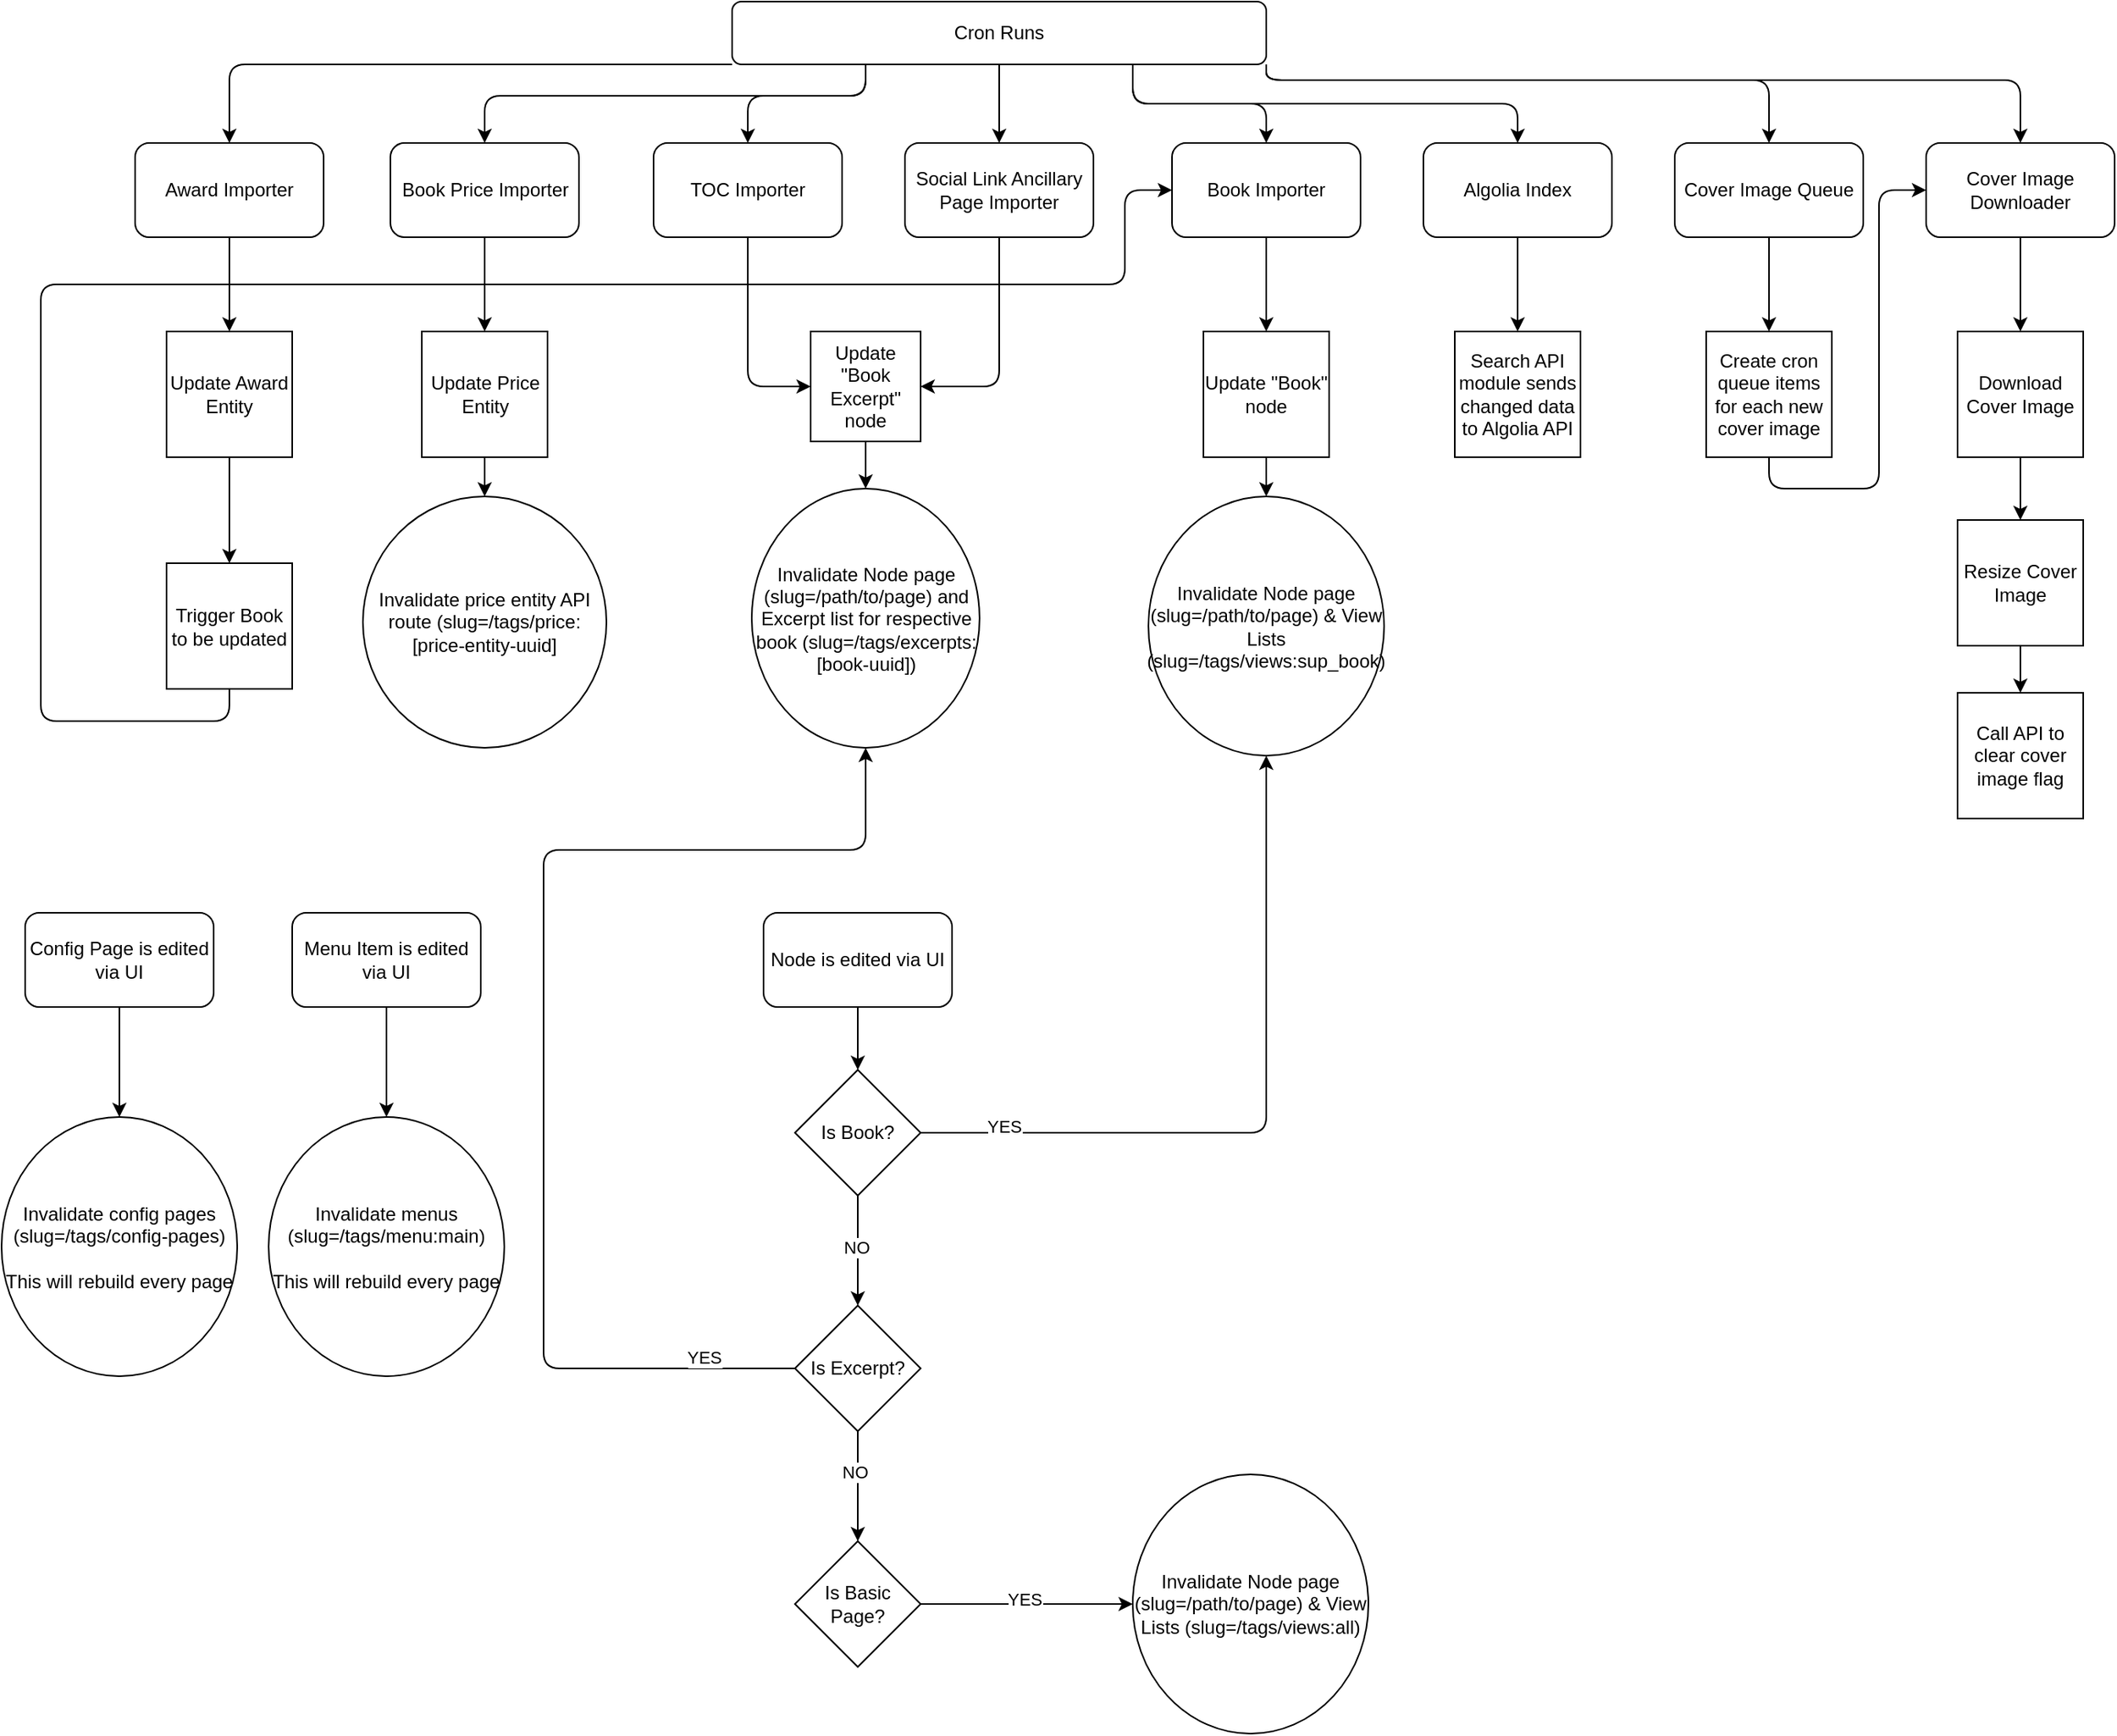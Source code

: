 <mxfile version="25.0.1">
  <diagram id="C5RBs43oDa-KdzZeNtuy" name="Page-1">
    <mxGraphModel dx="2283" dy="1088" grid="1" gridSize="10" guides="1" tooltips="1" connect="1" arrows="1" fold="1" page="1" pageScale="1" pageWidth="827" pageHeight="1169" math="0" shadow="0">
      <root>
        <mxCell id="WIyWlLk6GJQsqaUBKTNV-0" />
        <mxCell id="WIyWlLk6GJQsqaUBKTNV-1" parent="WIyWlLk6GJQsqaUBKTNV-0" />
        <mxCell id="gXQ1bGzr18bKDSAEKjB8-29" style="edgeStyle=orthogonalEdgeStyle;rounded=1;orthogonalLoop=1;jettySize=auto;html=1;exitX=0;exitY=1;exitDx=0;exitDy=0;entryX=0.5;entryY=0;entryDx=0;entryDy=0;curved=0;" parent="WIyWlLk6GJQsqaUBKTNV-1" source="WIyWlLk6GJQsqaUBKTNV-3" target="gXQ1bGzr18bKDSAEKjB8-5" edge="1">
          <mxGeometry relative="1" as="geometry">
            <Array as="points">
              <mxPoint x="-70" y="40" />
            </Array>
          </mxGeometry>
        </mxCell>
        <mxCell id="gXQ1bGzr18bKDSAEKjB8-31" style="edgeStyle=orthogonalEdgeStyle;rounded=1;orthogonalLoop=1;jettySize=auto;html=1;exitX=0.25;exitY=1;exitDx=0;exitDy=0;entryX=0.5;entryY=0;entryDx=0;entryDy=0;curved=0;" parent="WIyWlLk6GJQsqaUBKTNV-1" source="WIyWlLk6GJQsqaUBKTNV-3" target="gXQ1bGzr18bKDSAEKjB8-4" edge="1">
          <mxGeometry relative="1" as="geometry">
            <Array as="points">
              <mxPoint x="335" y="60" />
              <mxPoint x="260" y="60" />
            </Array>
          </mxGeometry>
        </mxCell>
        <mxCell id="cssAWddXi6w2pjBZ18Qd-15" style="edgeStyle=orthogonalEdgeStyle;rounded=1;orthogonalLoop=1;jettySize=auto;html=1;exitX=0.25;exitY=1;exitDx=0;exitDy=0;entryX=0.5;entryY=0;entryDx=0;entryDy=0;curved=0;" edge="1" parent="WIyWlLk6GJQsqaUBKTNV-1" source="WIyWlLk6GJQsqaUBKTNV-3" target="gXQ1bGzr18bKDSAEKjB8-3">
          <mxGeometry relative="1" as="geometry">
            <Array as="points">
              <mxPoint x="335" y="60" />
              <mxPoint x="93" y="60" />
            </Array>
          </mxGeometry>
        </mxCell>
        <mxCell id="cssAWddXi6w2pjBZ18Qd-16" style="edgeStyle=orthogonalEdgeStyle;rounded=0;orthogonalLoop=1;jettySize=auto;html=1;exitX=0.5;exitY=1;exitDx=0;exitDy=0;entryX=0.5;entryY=0;entryDx=0;entryDy=0;" edge="1" parent="WIyWlLk6GJQsqaUBKTNV-1" source="WIyWlLk6GJQsqaUBKTNV-3" target="gXQ1bGzr18bKDSAEKjB8-0">
          <mxGeometry relative="1" as="geometry" />
        </mxCell>
        <mxCell id="cssAWddXi6w2pjBZ18Qd-17" style="edgeStyle=orthogonalEdgeStyle;rounded=1;orthogonalLoop=1;jettySize=auto;html=1;exitX=0.75;exitY=1;exitDx=0;exitDy=0;entryX=0.5;entryY=0;entryDx=0;entryDy=0;strokeColor=default;curved=0;" edge="1" parent="WIyWlLk6GJQsqaUBKTNV-1" source="WIyWlLk6GJQsqaUBKTNV-3" target="gXQ1bGzr18bKDSAEKjB8-1">
          <mxGeometry relative="1" as="geometry" />
        </mxCell>
        <mxCell id="cssAWddXi6w2pjBZ18Qd-18" style="edgeStyle=orthogonalEdgeStyle;rounded=1;orthogonalLoop=1;jettySize=auto;html=1;exitX=0.75;exitY=1;exitDx=0;exitDy=0;entryX=0.5;entryY=0;entryDx=0;entryDy=0;curved=0;" edge="1" parent="WIyWlLk6GJQsqaUBKTNV-1" source="WIyWlLk6GJQsqaUBKTNV-3" target="gXQ1bGzr18bKDSAEKjB8-2">
          <mxGeometry relative="1" as="geometry" />
        </mxCell>
        <mxCell id="cssAWddXi6w2pjBZ18Qd-19" style="edgeStyle=orthogonalEdgeStyle;rounded=1;orthogonalLoop=1;jettySize=auto;html=1;exitX=1;exitY=1;exitDx=0;exitDy=0;entryX=0.5;entryY=0;entryDx=0;entryDy=0;curved=0;" edge="1" parent="WIyWlLk6GJQsqaUBKTNV-1" source="WIyWlLk6GJQsqaUBKTNV-3" target="cssAWddXi6w2pjBZ18Qd-0">
          <mxGeometry relative="1" as="geometry">
            <Array as="points">
              <mxPoint x="590" y="50" />
              <mxPoint x="910" y="50" />
            </Array>
          </mxGeometry>
        </mxCell>
        <mxCell id="cssAWddXi6w2pjBZ18Qd-20" style="edgeStyle=orthogonalEdgeStyle;rounded=1;orthogonalLoop=1;jettySize=auto;html=1;exitX=1;exitY=1;exitDx=0;exitDy=0;entryX=0.5;entryY=0;entryDx=0;entryDy=0;curved=0;" edge="1" parent="WIyWlLk6GJQsqaUBKTNV-1" source="WIyWlLk6GJQsqaUBKTNV-3" target="cssAWddXi6w2pjBZ18Qd-3">
          <mxGeometry relative="1" as="geometry">
            <Array as="points">
              <mxPoint x="590" y="50" />
              <mxPoint x="1070" y="50" />
            </Array>
          </mxGeometry>
        </mxCell>
        <mxCell id="WIyWlLk6GJQsqaUBKTNV-3" value="Cron Runs" style="rounded=1;whiteSpace=wrap;html=1;fontSize=12;glass=0;strokeWidth=1;shadow=0;" parent="WIyWlLk6GJQsqaUBKTNV-1" vertex="1">
          <mxGeometry x="250" width="340" height="40" as="geometry" />
        </mxCell>
        <mxCell id="3H67fLxBT_Na-QWWJiMG-2" style="edgeStyle=orthogonalEdgeStyle;rounded=1;orthogonalLoop=1;jettySize=auto;html=1;exitX=0.5;exitY=1;exitDx=0;exitDy=0;entryX=1;entryY=0.5;entryDx=0;entryDy=0;curved=0;" parent="WIyWlLk6GJQsqaUBKTNV-1" source="gXQ1bGzr18bKDSAEKjB8-0" target="gXQ1bGzr18bKDSAEKjB8-15" edge="1">
          <mxGeometry relative="1" as="geometry" />
        </mxCell>
        <mxCell id="gXQ1bGzr18bKDSAEKjB8-0" value="Social Link Ancillary Page Importer" style="rounded=1;whiteSpace=wrap;html=1;" parent="WIyWlLk6GJQsqaUBKTNV-1" vertex="1">
          <mxGeometry x="360" y="90" width="120" height="60" as="geometry" />
        </mxCell>
        <mxCell id="gXQ1bGzr18bKDSAEKjB8-40" style="edgeStyle=orthogonalEdgeStyle;rounded=0;orthogonalLoop=1;jettySize=auto;html=1;exitX=0.5;exitY=1;exitDx=0;exitDy=0;entryX=0.5;entryY=0;entryDx=0;entryDy=0;" parent="WIyWlLk6GJQsqaUBKTNV-1" source="gXQ1bGzr18bKDSAEKjB8-1" target="gXQ1bGzr18bKDSAEKjB8-16" edge="1">
          <mxGeometry relative="1" as="geometry" />
        </mxCell>
        <mxCell id="gXQ1bGzr18bKDSAEKjB8-1" value="Book Importer" style="rounded=1;whiteSpace=wrap;html=1;" parent="WIyWlLk6GJQsqaUBKTNV-1" vertex="1">
          <mxGeometry x="530" y="90" width="120" height="60" as="geometry" />
        </mxCell>
        <mxCell id="gXQ1bGzr18bKDSAEKjB8-41" style="edgeStyle=orthogonalEdgeStyle;rounded=0;orthogonalLoop=1;jettySize=auto;html=1;exitX=0.5;exitY=1;exitDx=0;exitDy=0;entryX=0.5;entryY=0;entryDx=0;entryDy=0;" parent="WIyWlLk6GJQsqaUBKTNV-1" source="gXQ1bGzr18bKDSAEKjB8-2" target="gXQ1bGzr18bKDSAEKjB8-24" edge="1">
          <mxGeometry relative="1" as="geometry" />
        </mxCell>
        <mxCell id="gXQ1bGzr18bKDSAEKjB8-2" value="Algolia Index" style="rounded=1;whiteSpace=wrap;html=1;" parent="WIyWlLk6GJQsqaUBKTNV-1" vertex="1">
          <mxGeometry x="690" y="90" width="120" height="60" as="geometry" />
        </mxCell>
        <mxCell id="gXQ1bGzr18bKDSAEKjB8-38" style="edgeStyle=orthogonalEdgeStyle;rounded=1;orthogonalLoop=1;jettySize=auto;html=1;exitX=0.5;exitY=1;exitDx=0;exitDy=0;entryX=0.5;entryY=0;entryDx=0;entryDy=0;curved=0;" parent="WIyWlLk6GJQsqaUBKTNV-1" source="gXQ1bGzr18bKDSAEKjB8-3" target="gXQ1bGzr18bKDSAEKjB8-17" edge="1">
          <mxGeometry relative="1" as="geometry" />
        </mxCell>
        <mxCell id="gXQ1bGzr18bKDSAEKjB8-3" value="Book Price Importer" style="rounded=1;whiteSpace=wrap;html=1;" parent="WIyWlLk6GJQsqaUBKTNV-1" vertex="1">
          <mxGeometry x="32.5" y="90" width="120" height="60" as="geometry" />
        </mxCell>
        <mxCell id="3H67fLxBT_Na-QWWJiMG-1" style="edgeStyle=orthogonalEdgeStyle;rounded=1;orthogonalLoop=1;jettySize=auto;html=1;exitX=0.5;exitY=1;exitDx=0;exitDy=0;entryX=0;entryY=0.5;entryDx=0;entryDy=0;curved=0;" parent="WIyWlLk6GJQsqaUBKTNV-1" source="gXQ1bGzr18bKDSAEKjB8-4" target="gXQ1bGzr18bKDSAEKjB8-15" edge="1">
          <mxGeometry relative="1" as="geometry" />
        </mxCell>
        <mxCell id="gXQ1bGzr18bKDSAEKjB8-4" value="TOC Importer" style="rounded=1;whiteSpace=wrap;html=1;" parent="WIyWlLk6GJQsqaUBKTNV-1" vertex="1">
          <mxGeometry x="200" y="90" width="120" height="60" as="geometry" />
        </mxCell>
        <mxCell id="gXQ1bGzr18bKDSAEKjB8-36" style="edgeStyle=orthogonalEdgeStyle;rounded=0;orthogonalLoop=1;jettySize=auto;html=1;exitX=0.5;exitY=1;exitDx=0;exitDy=0;entryX=0.5;entryY=0;entryDx=0;entryDy=0;" parent="WIyWlLk6GJQsqaUBKTNV-1" source="gXQ1bGzr18bKDSAEKjB8-5" target="gXQ1bGzr18bKDSAEKjB8-12" edge="1">
          <mxGeometry relative="1" as="geometry" />
        </mxCell>
        <mxCell id="gXQ1bGzr18bKDSAEKjB8-5" value="Award Importer" style="rounded=1;whiteSpace=wrap;html=1;" parent="WIyWlLk6GJQsqaUBKTNV-1" vertex="1">
          <mxGeometry x="-130" y="90" width="120" height="60" as="geometry" />
        </mxCell>
        <mxCell id="gXQ1bGzr18bKDSAEKjB8-42" style="edgeStyle=orthogonalEdgeStyle;rounded=0;orthogonalLoop=1;jettySize=auto;html=1;entryX=0.5;entryY=0;entryDx=0;entryDy=0;" parent="WIyWlLk6GJQsqaUBKTNV-1" source="gXQ1bGzr18bKDSAEKjB8-12" target="gXQ1bGzr18bKDSAEKjB8-13" edge="1">
          <mxGeometry relative="1" as="geometry" />
        </mxCell>
        <mxCell id="gXQ1bGzr18bKDSAEKjB8-12" value="Update Award Entity" style="whiteSpace=wrap;html=1;aspect=fixed;" parent="WIyWlLk6GJQsqaUBKTNV-1" vertex="1">
          <mxGeometry x="-110" y="210" width="80" height="80" as="geometry" />
        </mxCell>
        <mxCell id="3H67fLxBT_Na-QWWJiMG-4" style="edgeStyle=orthogonalEdgeStyle;rounded=1;orthogonalLoop=1;jettySize=auto;html=1;exitX=0.5;exitY=1;exitDx=0;exitDy=0;entryX=0;entryY=0.5;entryDx=0;entryDy=0;curved=0;" parent="WIyWlLk6GJQsqaUBKTNV-1" source="gXQ1bGzr18bKDSAEKjB8-13" target="gXQ1bGzr18bKDSAEKjB8-1" edge="1">
          <mxGeometry relative="1" as="geometry">
            <Array as="points">
              <mxPoint x="-70" y="458" />
              <mxPoint x="-190" y="458" />
              <mxPoint x="-190" y="180" />
              <mxPoint x="500" y="180" />
              <mxPoint x="500" y="120" />
            </Array>
          </mxGeometry>
        </mxCell>
        <mxCell id="gXQ1bGzr18bKDSAEKjB8-13" value="Trigger Book to be updated" style="whiteSpace=wrap;html=1;aspect=fixed;" parent="WIyWlLk6GJQsqaUBKTNV-1" vertex="1">
          <mxGeometry x="-110" y="357.5" width="80" height="80" as="geometry" />
        </mxCell>
        <mxCell id="3H67fLxBT_Na-QWWJiMG-3" style="edgeStyle=orthogonalEdgeStyle;rounded=0;orthogonalLoop=1;jettySize=auto;html=1;exitX=0.5;exitY=1;exitDx=0;exitDy=0;entryX=0.5;entryY=0;entryDx=0;entryDy=0;" parent="WIyWlLk6GJQsqaUBKTNV-1" source="gXQ1bGzr18bKDSAEKjB8-15" target="gXQ1bGzr18bKDSAEKjB8-23" edge="1">
          <mxGeometry relative="1" as="geometry" />
        </mxCell>
        <mxCell id="gXQ1bGzr18bKDSAEKjB8-15" value="Update &quot;Book Excerpt&quot; node" style="whiteSpace=wrap;html=1;aspect=fixed;" parent="WIyWlLk6GJQsqaUBKTNV-1" vertex="1">
          <mxGeometry x="300" y="210" width="70" height="70" as="geometry" />
        </mxCell>
        <mxCell id="gXQ1bGzr18bKDSAEKjB8-46" style="edgeStyle=orthogonalEdgeStyle;rounded=0;orthogonalLoop=1;jettySize=auto;html=1;exitX=0.5;exitY=1;exitDx=0;exitDy=0;entryX=0.5;entryY=0;entryDx=0;entryDy=0;" parent="WIyWlLk6GJQsqaUBKTNV-1" source="gXQ1bGzr18bKDSAEKjB8-16" target="gXQ1bGzr18bKDSAEKjB8-21" edge="1">
          <mxGeometry relative="1" as="geometry" />
        </mxCell>
        <mxCell id="gXQ1bGzr18bKDSAEKjB8-16" value="Update &quot;Book&quot; node" style="whiteSpace=wrap;html=1;aspect=fixed;" parent="WIyWlLk6GJQsqaUBKTNV-1" vertex="1">
          <mxGeometry x="550" y="210" width="80" height="80" as="geometry" />
        </mxCell>
        <mxCell id="gXQ1bGzr18bKDSAEKjB8-44" style="edgeStyle=orthogonalEdgeStyle;rounded=0;orthogonalLoop=1;jettySize=auto;html=1;exitX=0.5;exitY=1;exitDx=0;exitDy=0;entryX=0.5;entryY=0;entryDx=0;entryDy=0;" parent="WIyWlLk6GJQsqaUBKTNV-1" source="gXQ1bGzr18bKDSAEKjB8-17" target="gXQ1bGzr18bKDSAEKjB8-19" edge="1">
          <mxGeometry relative="1" as="geometry" />
        </mxCell>
        <mxCell id="gXQ1bGzr18bKDSAEKjB8-17" value="Update Price Entity" style="whiteSpace=wrap;html=1;aspect=fixed;" parent="WIyWlLk6GJQsqaUBKTNV-1" vertex="1">
          <mxGeometry x="52.5" y="210" width="80" height="80" as="geometry" />
        </mxCell>
        <mxCell id="gXQ1bGzr18bKDSAEKjB8-19" value="&lt;div&gt;Invalidate price entity API route (slug=/tags/price:[price-entity-uuid]&lt;br&gt;&lt;/div&gt;" style="ellipse;whiteSpace=wrap;html=1;" parent="WIyWlLk6GJQsqaUBKTNV-1" vertex="1">
          <mxGeometry x="15" y="315" width="155" height="160" as="geometry" />
        </mxCell>
        <mxCell id="gXQ1bGzr18bKDSAEKjB8-21" value="&lt;div&gt;Invalidate Node page (slug=/path/to/page) &amp;amp; View Lists (slug=/tags/views:sup_book)&lt;/div&gt;" style="ellipse;whiteSpace=wrap;html=1;" parent="WIyWlLk6GJQsqaUBKTNV-1" vertex="1">
          <mxGeometry x="515" y="315" width="150" height="165" as="geometry" />
        </mxCell>
        <mxCell id="gXQ1bGzr18bKDSAEKjB8-23" value="Invalidate Node page (slug=/path/to/page) and Excerpt list for respective book (slug=/tags/excerpts:[book-uuid])" style="ellipse;whiteSpace=wrap;html=1;" parent="WIyWlLk6GJQsqaUBKTNV-1" vertex="1">
          <mxGeometry x="262.5" y="310" width="145" height="165" as="geometry" />
        </mxCell>
        <mxCell id="gXQ1bGzr18bKDSAEKjB8-24" value="&lt;div&gt;Search API module sends changed data to Algolia API&lt;/div&gt;" style="whiteSpace=wrap;html=1;aspect=fixed;" parent="WIyWlLk6GJQsqaUBKTNV-1" vertex="1">
          <mxGeometry x="710" y="210" width="80" height="80" as="geometry" />
        </mxCell>
        <mxCell id="gXQ1bGzr18bKDSAEKjB8-50" style="edgeStyle=orthogonalEdgeStyle;rounded=0;orthogonalLoop=1;jettySize=auto;html=1;exitX=0.5;exitY=1;exitDx=0;exitDy=0;entryX=0.5;entryY=0;entryDx=0;entryDy=0;" parent="WIyWlLk6GJQsqaUBKTNV-1" source="gXQ1bGzr18bKDSAEKjB8-48" edge="1">
          <mxGeometry relative="1" as="geometry">
            <mxPoint x="330" y="680" as="targetPoint" />
          </mxGeometry>
        </mxCell>
        <mxCell id="gXQ1bGzr18bKDSAEKjB8-48" value="Node is edited via UI" style="rounded=1;whiteSpace=wrap;html=1;" parent="WIyWlLk6GJQsqaUBKTNV-1" vertex="1">
          <mxGeometry x="270" y="580" width="120" height="60" as="geometry" />
        </mxCell>
        <mxCell id="gXQ1bGzr18bKDSAEKjB8-58" style="edgeStyle=orthogonalEdgeStyle;rounded=0;orthogonalLoop=1;jettySize=auto;html=1;exitX=0.5;exitY=1;exitDx=0;exitDy=0;entryX=0.5;entryY=0;entryDx=0;entryDy=0;" parent="WIyWlLk6GJQsqaUBKTNV-1" source="gXQ1bGzr18bKDSAEKjB8-51" target="gXQ1bGzr18bKDSAEKjB8-52" edge="1">
          <mxGeometry relative="1" as="geometry" />
        </mxCell>
        <mxCell id="gXQ1bGzr18bKDSAEKjB8-59" value="&lt;div&gt;NO&lt;/div&gt;" style="edgeLabel;html=1;align=center;verticalAlign=middle;resizable=0;points=[];" parent="gXQ1bGzr18bKDSAEKjB8-58" vertex="1" connectable="0">
          <mxGeometry x="-0.067" y="-1" relative="1" as="geometry">
            <mxPoint as="offset" />
          </mxGeometry>
        </mxCell>
        <mxCell id="gXQ1bGzr18bKDSAEKjB8-61" style="edgeStyle=orthogonalEdgeStyle;rounded=1;orthogonalLoop=1;jettySize=auto;html=1;exitX=1;exitY=0.5;exitDx=0;exitDy=0;entryX=0.5;entryY=1;entryDx=0;entryDy=0;curved=0;" parent="WIyWlLk6GJQsqaUBKTNV-1" source="gXQ1bGzr18bKDSAEKjB8-51" target="gXQ1bGzr18bKDSAEKjB8-21" edge="1">
          <mxGeometry relative="1" as="geometry" />
        </mxCell>
        <mxCell id="gXQ1bGzr18bKDSAEKjB8-62" value="&lt;div&gt;YES&lt;/div&gt;" style="edgeLabel;html=1;align=center;verticalAlign=middle;resizable=0;points=[];" parent="gXQ1bGzr18bKDSAEKjB8-61" vertex="1" connectable="0">
          <mxGeometry x="-0.771" y="4" relative="1" as="geometry">
            <mxPoint as="offset" />
          </mxGeometry>
        </mxCell>
        <mxCell id="gXQ1bGzr18bKDSAEKjB8-51" value="Is Book?" style="rhombus;whiteSpace=wrap;html=1;" parent="WIyWlLk6GJQsqaUBKTNV-1" vertex="1">
          <mxGeometry x="290" y="680" width="80" height="80" as="geometry" />
        </mxCell>
        <mxCell id="gXQ1bGzr18bKDSAEKjB8-54" style="edgeStyle=orthogonalEdgeStyle;rounded=1;orthogonalLoop=1;jettySize=auto;html=1;exitX=0;exitY=0.5;exitDx=0;exitDy=0;entryX=0.5;entryY=1;entryDx=0;entryDy=0;curved=0;" parent="WIyWlLk6GJQsqaUBKTNV-1" source="gXQ1bGzr18bKDSAEKjB8-52" target="gXQ1bGzr18bKDSAEKjB8-23" edge="1">
          <mxGeometry relative="1" as="geometry">
            <Array as="points">
              <mxPoint x="130" y="870" />
              <mxPoint x="130" y="540" />
              <mxPoint x="335" y="540" />
            </Array>
          </mxGeometry>
        </mxCell>
        <mxCell id="gXQ1bGzr18bKDSAEKjB8-55" value="&lt;div&gt;YES&lt;/div&gt;" style="edgeLabel;html=1;align=center;verticalAlign=middle;resizable=0;points=[];" parent="gXQ1bGzr18bKDSAEKjB8-54" vertex="1" connectable="0">
          <mxGeometry x="-0.848" y="-7" relative="1" as="geometry">
            <mxPoint as="offset" />
          </mxGeometry>
        </mxCell>
        <mxCell id="gXQ1bGzr18bKDSAEKjB8-56" style="edgeStyle=orthogonalEdgeStyle;rounded=0;orthogonalLoop=1;jettySize=auto;html=1;exitX=0.5;exitY=1;exitDx=0;exitDy=0;entryX=0.5;entryY=0;entryDx=0;entryDy=0;" parent="WIyWlLk6GJQsqaUBKTNV-1" source="gXQ1bGzr18bKDSAEKjB8-52" target="gXQ1bGzr18bKDSAEKjB8-53" edge="1">
          <mxGeometry relative="1" as="geometry" />
        </mxCell>
        <mxCell id="gXQ1bGzr18bKDSAEKjB8-57" value="NO" style="edgeLabel;html=1;align=center;verticalAlign=middle;resizable=0;points=[];" parent="gXQ1bGzr18bKDSAEKjB8-56" vertex="1" connectable="0">
          <mxGeometry x="-0.265" y="-2" relative="1" as="geometry">
            <mxPoint as="offset" />
          </mxGeometry>
        </mxCell>
        <mxCell id="gXQ1bGzr18bKDSAEKjB8-52" value="Is Excerpt?" style="rhombus;whiteSpace=wrap;html=1;" parent="WIyWlLk6GJQsqaUBKTNV-1" vertex="1">
          <mxGeometry x="290" y="830" width="80" height="80" as="geometry" />
        </mxCell>
        <mxCell id="gXQ1bGzr18bKDSAEKjB8-65" style="edgeStyle=orthogonalEdgeStyle;rounded=0;orthogonalLoop=1;jettySize=auto;html=1;exitX=1;exitY=0.5;exitDx=0;exitDy=0;entryX=0;entryY=0.5;entryDx=0;entryDy=0;" parent="WIyWlLk6GJQsqaUBKTNV-1" source="gXQ1bGzr18bKDSAEKjB8-53" target="gXQ1bGzr18bKDSAEKjB8-64" edge="1">
          <mxGeometry relative="1" as="geometry" />
        </mxCell>
        <mxCell id="gXQ1bGzr18bKDSAEKjB8-66" value="YES" style="edgeLabel;html=1;align=center;verticalAlign=middle;resizable=0;points=[];" parent="gXQ1bGzr18bKDSAEKjB8-65" vertex="1" connectable="0">
          <mxGeometry x="-0.022" y="3" relative="1" as="geometry">
            <mxPoint as="offset" />
          </mxGeometry>
        </mxCell>
        <mxCell id="gXQ1bGzr18bKDSAEKjB8-53" value="Is Basic Page?" style="rhombus;whiteSpace=wrap;html=1;" parent="WIyWlLk6GJQsqaUBKTNV-1" vertex="1">
          <mxGeometry x="290" y="980" width="80" height="80" as="geometry" />
        </mxCell>
        <mxCell id="gXQ1bGzr18bKDSAEKjB8-64" value="&lt;div&gt;Invalidate Node page (slug=/path/to/page) &amp;amp; View Lists (slug=/tags/views:all)&lt;/div&gt;" style="ellipse;whiteSpace=wrap;html=1;" parent="WIyWlLk6GJQsqaUBKTNV-1" vertex="1">
          <mxGeometry x="505" y="937.5" width="150" height="165" as="geometry" />
        </mxCell>
        <mxCell id="gXQ1bGzr18bKDSAEKjB8-121" style="edgeStyle=orthogonalEdgeStyle;rounded=0;orthogonalLoop=1;jettySize=auto;html=1;entryX=0.5;entryY=0;entryDx=0;entryDy=0;" parent="WIyWlLk6GJQsqaUBKTNV-1" source="gXQ1bGzr18bKDSAEKjB8-67" target="gXQ1bGzr18bKDSAEKjB8-120" edge="1">
          <mxGeometry relative="1" as="geometry" />
        </mxCell>
        <mxCell id="gXQ1bGzr18bKDSAEKjB8-67" value="Config Page is edited via UI" style="rounded=1;whiteSpace=wrap;html=1;" parent="WIyWlLk6GJQsqaUBKTNV-1" vertex="1">
          <mxGeometry x="-200" y="580" width="120" height="60" as="geometry" />
        </mxCell>
        <mxCell id="gXQ1bGzr18bKDSAEKjB8-120" value="&lt;div&gt;Invalidate config pages (slug=/tags/config-pages)&lt;/div&gt;&lt;div&gt;&lt;br&gt;&lt;/div&gt;&lt;div&gt;This will rebuild every page&lt;br&gt;&lt;/div&gt;" style="ellipse;whiteSpace=wrap;html=1;" parent="WIyWlLk6GJQsqaUBKTNV-1" vertex="1">
          <mxGeometry x="-215" y="710" width="150" height="165" as="geometry" />
        </mxCell>
        <mxCell id="gXQ1bGzr18bKDSAEKjB8-124" style="edgeStyle=orthogonalEdgeStyle;rounded=0;orthogonalLoop=1;jettySize=auto;html=1;entryX=0.5;entryY=0;entryDx=0;entryDy=0;" parent="WIyWlLk6GJQsqaUBKTNV-1" source="gXQ1bGzr18bKDSAEKjB8-122" target="gXQ1bGzr18bKDSAEKjB8-123" edge="1">
          <mxGeometry relative="1" as="geometry" />
        </mxCell>
        <mxCell id="gXQ1bGzr18bKDSAEKjB8-122" value="Menu Item is edited via UI" style="rounded=1;whiteSpace=wrap;html=1;" parent="WIyWlLk6GJQsqaUBKTNV-1" vertex="1">
          <mxGeometry x="-30" y="580" width="120" height="60" as="geometry" />
        </mxCell>
        <mxCell id="gXQ1bGzr18bKDSAEKjB8-123" value="&lt;div&gt;Invalidate menus (slug=/tags/menu:main)&lt;/div&gt;&lt;div&gt;&lt;br&gt;&lt;/div&gt;&lt;div&gt;This will rebuild every page&lt;br&gt;&lt;/div&gt;" style="ellipse;whiteSpace=wrap;html=1;" parent="WIyWlLk6GJQsqaUBKTNV-1" vertex="1">
          <mxGeometry x="-45" y="710" width="150" height="165" as="geometry" />
        </mxCell>
        <mxCell id="cssAWddXi6w2pjBZ18Qd-6" style="edgeStyle=orthogonalEdgeStyle;rounded=1;orthogonalLoop=1;jettySize=auto;html=1;exitX=0.5;exitY=1;exitDx=0;exitDy=0;entryX=0.5;entryY=0;entryDx=0;entryDy=0;curved=0;" edge="1" parent="WIyWlLk6GJQsqaUBKTNV-1" source="cssAWddXi6w2pjBZ18Qd-0" target="cssAWddXi6w2pjBZ18Qd-5">
          <mxGeometry relative="1" as="geometry" />
        </mxCell>
        <mxCell id="cssAWddXi6w2pjBZ18Qd-0" value="Cover Image Queue" style="rounded=1;whiteSpace=wrap;html=1;" vertex="1" parent="WIyWlLk6GJQsqaUBKTNV-1">
          <mxGeometry x="850" y="90" width="120" height="60" as="geometry" />
        </mxCell>
        <mxCell id="cssAWddXi6w2pjBZ18Qd-10" style="edgeStyle=orthogonalEdgeStyle;rounded=0;orthogonalLoop=1;jettySize=auto;html=1;exitX=0.5;exitY=1;exitDx=0;exitDy=0;entryX=0.5;entryY=0;entryDx=0;entryDy=0;" edge="1" parent="WIyWlLk6GJQsqaUBKTNV-1" source="cssAWddXi6w2pjBZ18Qd-3" target="cssAWddXi6w2pjBZ18Qd-7">
          <mxGeometry relative="1" as="geometry" />
        </mxCell>
        <mxCell id="cssAWddXi6w2pjBZ18Qd-3" value="Cover Image Downloader" style="rounded=1;whiteSpace=wrap;html=1;" vertex="1" parent="WIyWlLk6GJQsqaUBKTNV-1">
          <mxGeometry x="1010" y="90" width="120" height="60" as="geometry" />
        </mxCell>
        <mxCell id="cssAWddXi6w2pjBZ18Qd-13" style="edgeStyle=orthogonalEdgeStyle;rounded=1;orthogonalLoop=1;jettySize=auto;html=1;exitX=0.5;exitY=1;exitDx=0;exitDy=0;entryX=0;entryY=0.5;entryDx=0;entryDy=0;curved=0;" edge="1" parent="WIyWlLk6GJQsqaUBKTNV-1" source="cssAWddXi6w2pjBZ18Qd-5" target="cssAWddXi6w2pjBZ18Qd-3">
          <mxGeometry relative="1" as="geometry" />
        </mxCell>
        <mxCell id="cssAWddXi6w2pjBZ18Qd-5" value="Create cron queue items for each new cover image" style="whiteSpace=wrap;html=1;aspect=fixed;" vertex="1" parent="WIyWlLk6GJQsqaUBKTNV-1">
          <mxGeometry x="870" y="210" width="80" height="80" as="geometry" />
        </mxCell>
        <mxCell id="cssAWddXi6w2pjBZ18Qd-11" style="edgeStyle=orthogonalEdgeStyle;rounded=0;orthogonalLoop=1;jettySize=auto;html=1;exitX=0.5;exitY=1;exitDx=0;exitDy=0;entryX=0.5;entryY=0;entryDx=0;entryDy=0;" edge="1" parent="WIyWlLk6GJQsqaUBKTNV-1" source="cssAWddXi6w2pjBZ18Qd-7" target="cssAWddXi6w2pjBZ18Qd-8">
          <mxGeometry relative="1" as="geometry" />
        </mxCell>
        <mxCell id="cssAWddXi6w2pjBZ18Qd-7" value="Download Cover Image" style="whiteSpace=wrap;html=1;aspect=fixed;" vertex="1" parent="WIyWlLk6GJQsqaUBKTNV-1">
          <mxGeometry x="1030" y="210" width="80" height="80" as="geometry" />
        </mxCell>
        <mxCell id="cssAWddXi6w2pjBZ18Qd-12" style="edgeStyle=orthogonalEdgeStyle;rounded=0;orthogonalLoop=1;jettySize=auto;html=1;exitX=0.5;exitY=1;exitDx=0;exitDy=0;entryX=0.5;entryY=0;entryDx=0;entryDy=0;" edge="1" parent="WIyWlLk6GJQsqaUBKTNV-1" source="cssAWddXi6w2pjBZ18Qd-8" target="cssAWddXi6w2pjBZ18Qd-9">
          <mxGeometry relative="1" as="geometry" />
        </mxCell>
        <mxCell id="cssAWddXi6w2pjBZ18Qd-8" value="Resize Cover Image" style="whiteSpace=wrap;html=1;aspect=fixed;" vertex="1" parent="WIyWlLk6GJQsqaUBKTNV-1">
          <mxGeometry x="1030" y="330" width="80" height="80" as="geometry" />
        </mxCell>
        <mxCell id="cssAWddXi6w2pjBZ18Qd-9" value="&lt;div&gt;Call API to clear cover image flag&lt;/div&gt;" style="whiteSpace=wrap;html=1;aspect=fixed;" vertex="1" parent="WIyWlLk6GJQsqaUBKTNV-1">
          <mxGeometry x="1030" y="440" width="80" height="80" as="geometry" />
        </mxCell>
      </root>
    </mxGraphModel>
  </diagram>
</mxfile>
